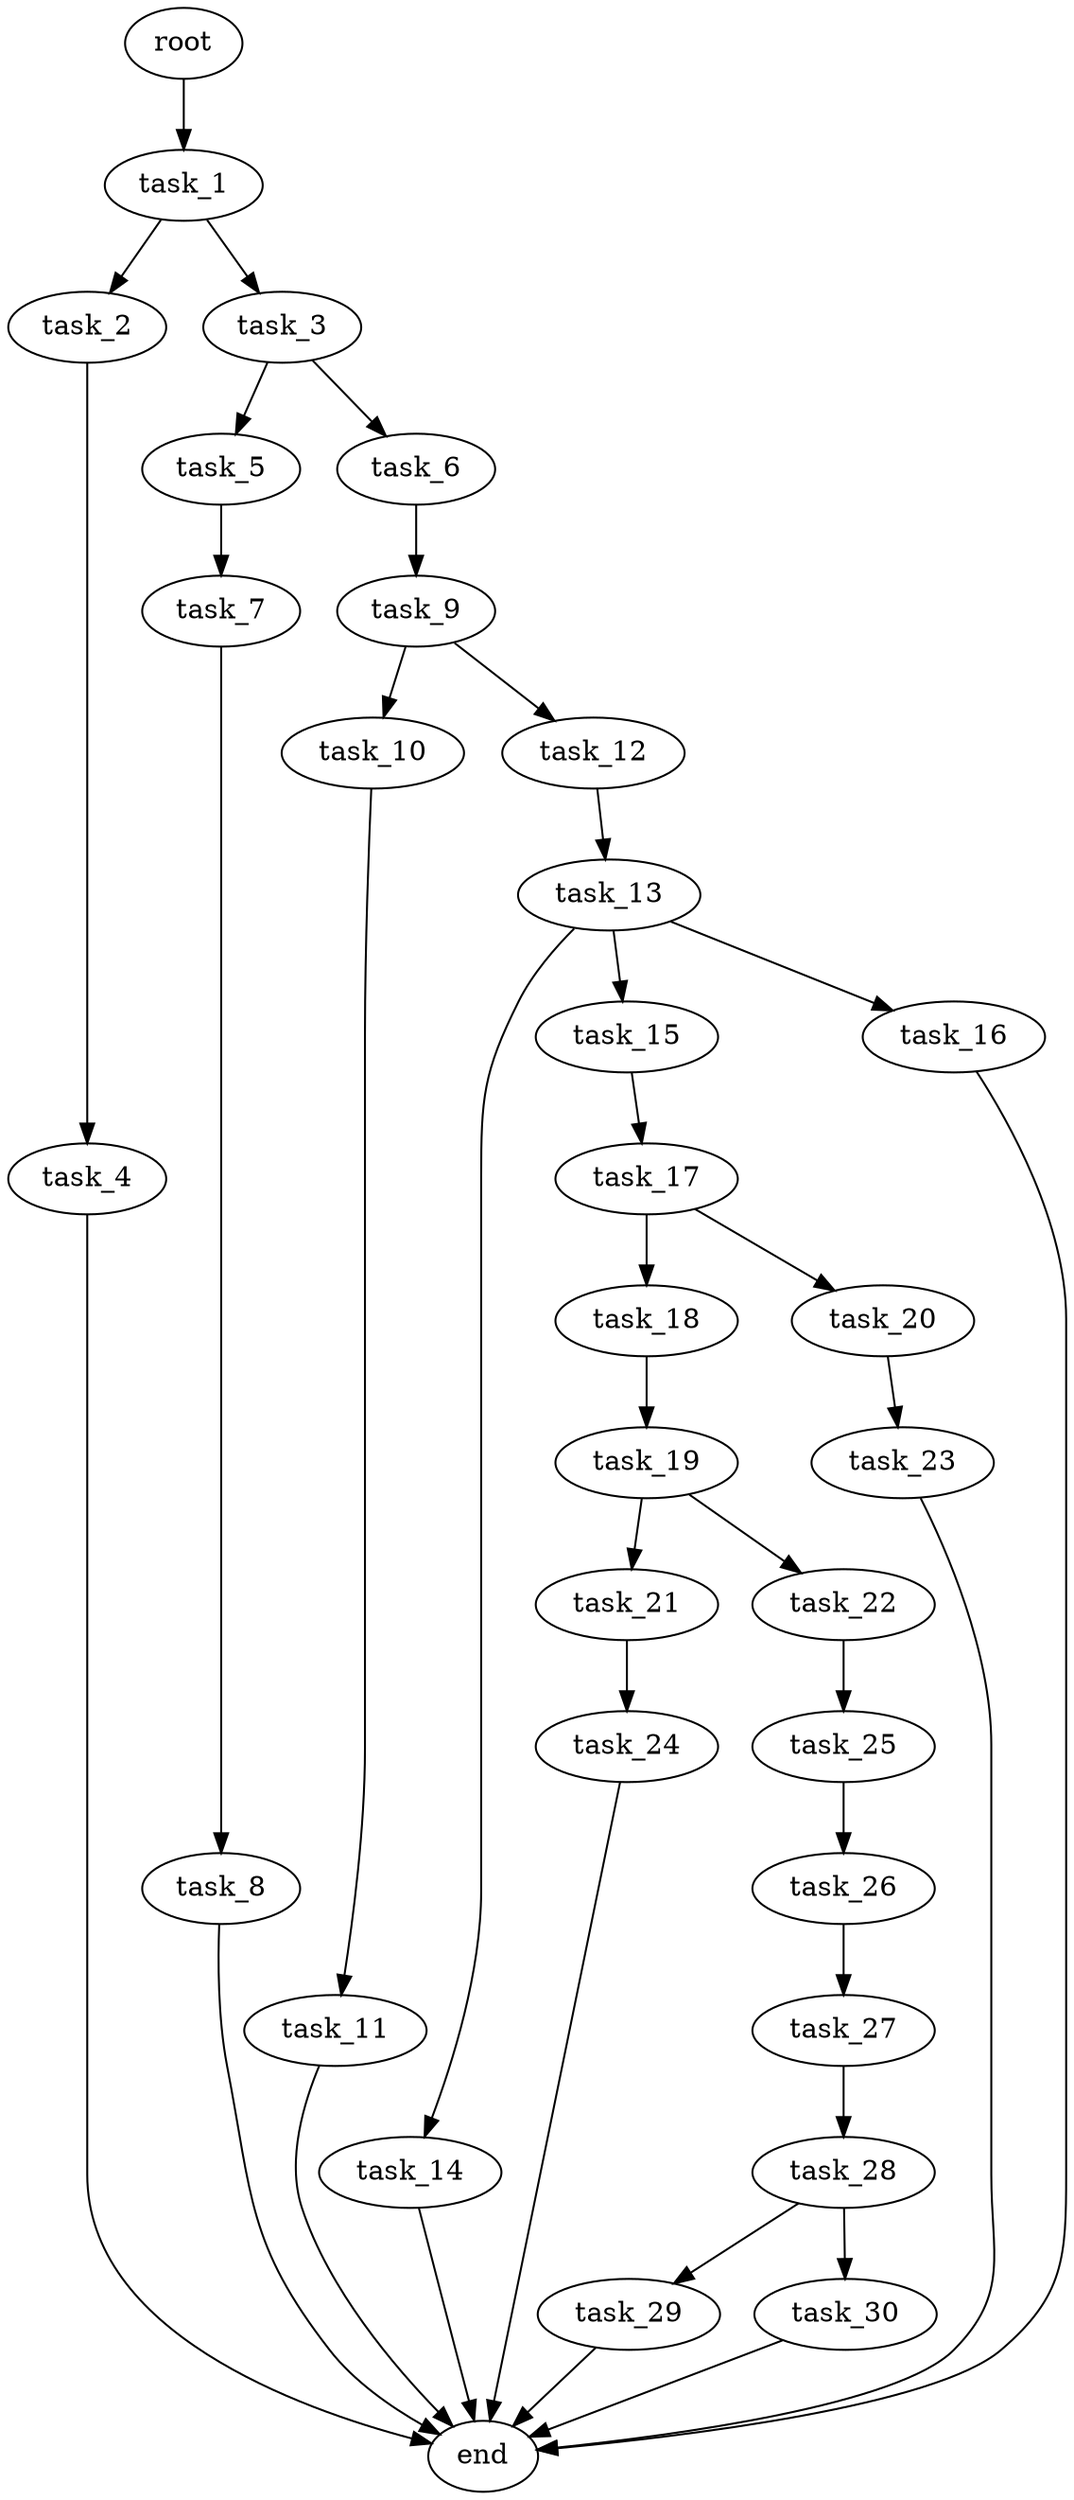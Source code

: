 digraph G {
  root [size="0.000000e+00"];
  task_1 [size="5.323866e+10"];
  task_2 [size="7.087689e+10"];
  task_3 [size="2.998606e+10"];
  task_4 [size="8.157673e+10"];
  task_5 [size="3.684210e+10"];
  task_6 [size="6.738390e+10"];
  task_7 [size="9.799000e+10"];
  task_8 [size="5.837438e+10"];
  task_9 [size="7.967751e+10"];
  task_10 [size="7.253517e+10"];
  task_11 [size="6.880748e+10"];
  task_12 [size="2.674449e+09"];
  task_13 [size="4.746428e+10"];
  task_14 [size="9.670740e+10"];
  task_15 [size="7.829257e+10"];
  task_16 [size="7.761844e+10"];
  task_17 [size="5.776766e+10"];
  task_18 [size="7.214280e+10"];
  task_19 [size="5.835649e+10"];
  task_20 [size="1.705950e+10"];
  task_21 [size="6.290623e+10"];
  task_22 [size="6.197738e+10"];
  task_23 [size="8.411830e+10"];
  task_24 [size="1.478609e+10"];
  task_25 [size="6.807588e+10"];
  task_26 [size="3.166736e+09"];
  task_27 [size="9.482104e+10"];
  task_28 [size="1.099845e+10"];
  task_29 [size="1.903547e+09"];
  task_30 [size="3.137611e+10"];
  end [size="0.000000e+00"];

  root -> task_1 [size="1.000000e-12"];
  task_1 -> task_2 [size="7.087689e+08"];
  task_1 -> task_3 [size="2.998606e+08"];
  task_2 -> task_4 [size="8.157673e+08"];
  task_3 -> task_5 [size="3.684210e+08"];
  task_3 -> task_6 [size="6.738390e+08"];
  task_4 -> end [size="1.000000e-12"];
  task_5 -> task_7 [size="9.799000e+08"];
  task_6 -> task_9 [size="7.967751e+08"];
  task_7 -> task_8 [size="5.837438e+08"];
  task_8 -> end [size="1.000000e-12"];
  task_9 -> task_10 [size="7.253517e+08"];
  task_9 -> task_12 [size="2.674449e+07"];
  task_10 -> task_11 [size="6.880748e+08"];
  task_11 -> end [size="1.000000e-12"];
  task_12 -> task_13 [size="4.746428e+08"];
  task_13 -> task_14 [size="9.670740e+08"];
  task_13 -> task_15 [size="7.829257e+08"];
  task_13 -> task_16 [size="7.761844e+08"];
  task_14 -> end [size="1.000000e-12"];
  task_15 -> task_17 [size="5.776766e+08"];
  task_16 -> end [size="1.000000e-12"];
  task_17 -> task_18 [size="7.214280e+08"];
  task_17 -> task_20 [size="1.705950e+08"];
  task_18 -> task_19 [size="5.835649e+08"];
  task_19 -> task_21 [size="6.290623e+08"];
  task_19 -> task_22 [size="6.197738e+08"];
  task_20 -> task_23 [size="8.411830e+08"];
  task_21 -> task_24 [size="1.478609e+08"];
  task_22 -> task_25 [size="6.807588e+08"];
  task_23 -> end [size="1.000000e-12"];
  task_24 -> end [size="1.000000e-12"];
  task_25 -> task_26 [size="3.166736e+07"];
  task_26 -> task_27 [size="9.482104e+08"];
  task_27 -> task_28 [size="1.099845e+08"];
  task_28 -> task_29 [size="1.903547e+07"];
  task_28 -> task_30 [size="3.137611e+08"];
  task_29 -> end [size="1.000000e-12"];
  task_30 -> end [size="1.000000e-12"];
}
